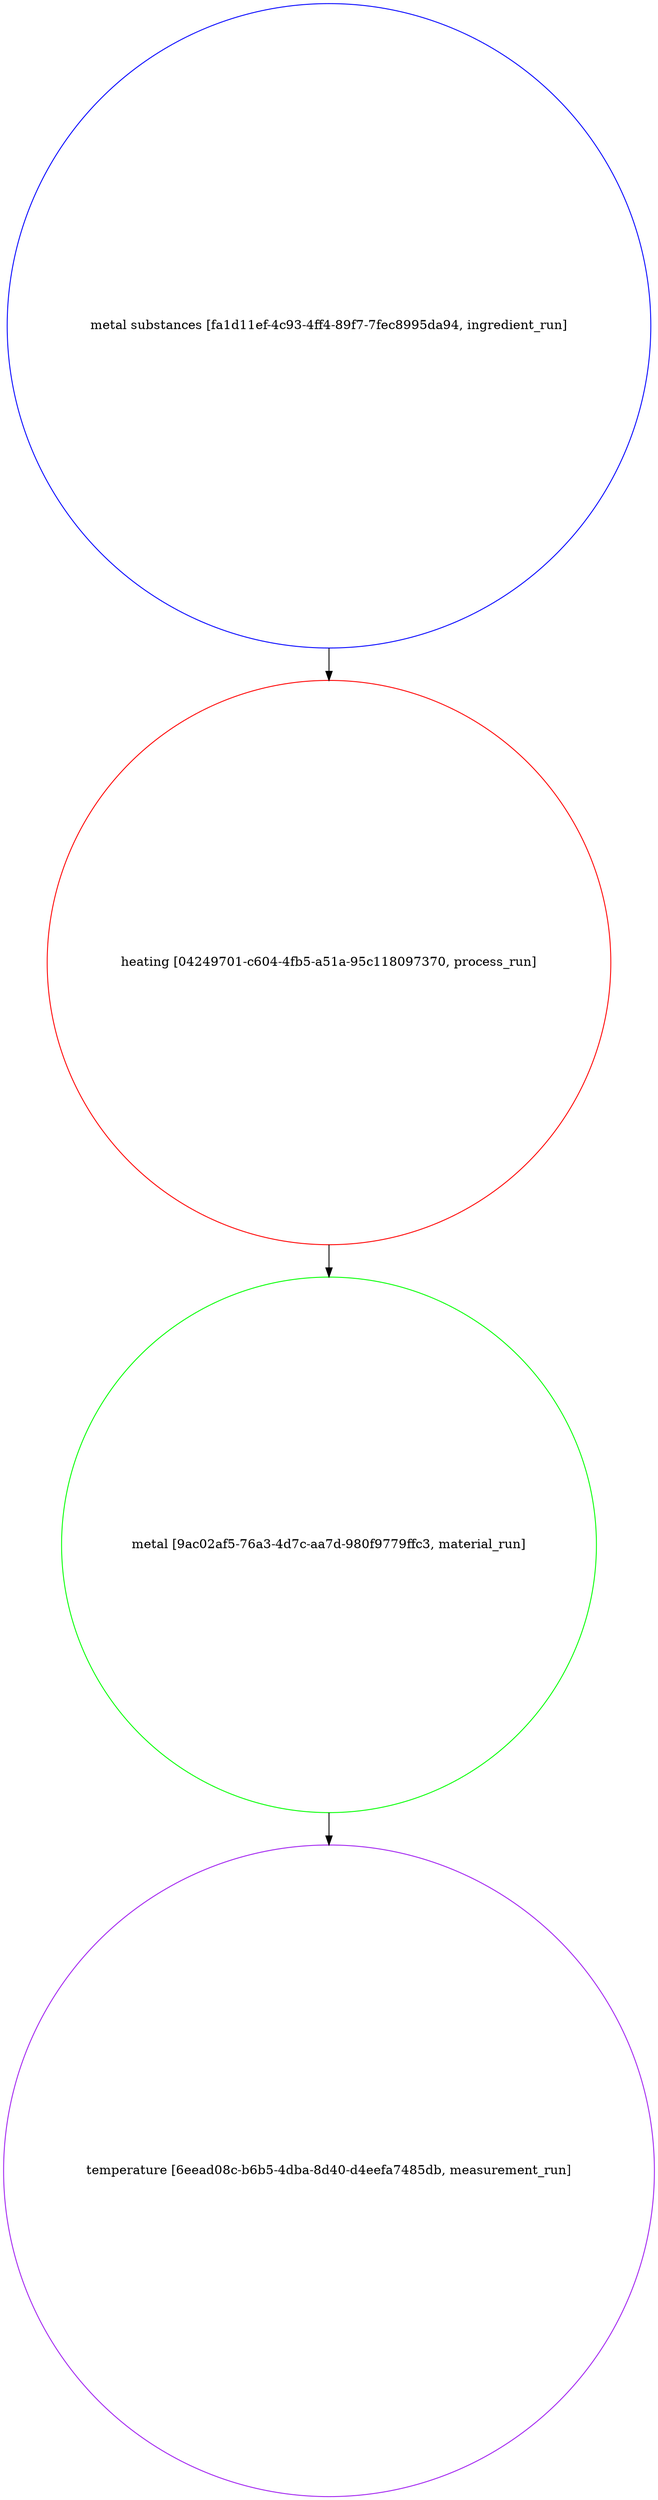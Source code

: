 strict digraph "ce721c8d-7d92-4468-abf2-47e5fec71ac1" {
	graph [bb="0,0,724.04,2770.2",
		name="ce721c8d-7d92-4468-abf2-47e5fec71ac1"
	];
	node [label="\N"];
	"metal substances [fa1d11ef-4c93-4ff4-89f7-7fec8995da94, ingredient_run]"	 [color=blue,
		height=9.9477,
		object="{\"absolute_quantity\": null, \"file_links\": [], \"labels\": [], \"mass_fraction\": null, \"material\": null, \"name\": \"metal substances\", \"\
notes\": null, \"number_fraction\": null, \"process\": {\"id\": \"04249701-c604-4fb5-a51a-95c118097370\", \"scope\": \"auto\", \"type\": \"link_\
by_uid\"}, \"spec\": {\"id\": \"62d0a95e-f644-4326-86f0-53e3fe4275c1\", \"scope\": \"auto\", \"type\": \"link_by_uid\"}, \"tags\": [], \"type\": \"ingredient_\
run\", \"uids\": {\"auto\": \"fa1d11ef-4c93-4ff4-89f7-7fec8995da94\"}, \"volume_fraction\": null}",
		pos="362.02,2412",
		shape=circle,
		type=ingredient_run,
		uuid="fa1d11ef-4c93-4ff4-89f7-7fec8995da94",
		width=9.9477];
	"heating [04249701-c604-4fb5-a51a-95c118097370, process_run]"	 [color=red,
		height=8.702,
		object="{\"conditions\": [], \"file_links\": [], \"name\": \"heating\", \"notes\": null, \"parameters\": [], \"source\": null, \"spec\": {\"id\": \"9065a24b-9a8d-4d30-b346-3c88f6ea2dce\", \"\
scope\": \"auto\", \"type\": \"link_by_uid\"}, \"tags\": [], \"type\": \"process_run\", \"uids\": {\"auto\": \"04249701-c604-4fb5-a51a-95c118097370\"}}",
		pos="362.02,1704.7",
		shape=circle,
		type=process_run,
		uuid="04249701-c604-4fb5-a51a-95c118097370",
		width=8.702];
	"metal substances [fa1d11ef-4c93-4ff4-89f7-7fec8995da94, ingredient_run]" -> "heating [04249701-c604-4fb5-a51a-95c118097370, process_run]"	 [pos="e,362.02,2018.1 362.02,2053.7 362.02,2045.2 362.02,2036.8 362.02,2028.3"];
	"metal [9ac02af5-76a3-4d7c-aa7d-980f9779ffc3, material_run]"	 [color=green,
		height=8.2687,
		object="{\"file_links\": [], \"name\": \"metal\", \"notes\": null, \"process\": {\"id\": \"04249701-c604-4fb5-a51a-95c118097370\", \"scope\": \"auto\", \"type\": \"\
link_by_uid\"}, \"sample_type\": \"unknown\", \"spec\": {\"id\": \"025ad993-8b41-4bea-b441-891632a118ae\", \"scope\": \"auto\", \"type\": \"link_by_\
uid\"}, \"tags\": [], \"type\": \"material_run\", \"uids\": {\"auto\": \"9ac02af5-76a3-4d7c-aa7d-980f9779ffc3\"}}",
		pos="362.02,1057.7",
		shape=circle,
		type=material_run,
		uuid="9ac02af5-76a3-4d7c-aa7d-980f9779ffc3",
		width=8.2687];
	"heating [04249701-c604-4fb5-a51a-95c118097370, process_run]" -> "metal [9ac02af5-76a3-4d7c-aa7d-980f9779ffc3, material_run]"	 [pos="e,362.02,1355.9 362.02,1391.1 362.02,1382.8 362.02,1374.4 362.02,1366"];
	"temperature [6eead08c-b6b5-4dba-8d40-d4eefa7485db, measurement_run]"	 [color=purple,
		height=10.056,
		object="{\"conditions\": [], \"file_links\": [], \"material\": {\"id\": \"9ac02af5-76a3-4d7c-aa7d-980f9779ffc3\", \"scope\": \"auto\", \"type\": \"link_by_\
uid\"}, \"name\": \"temperature\", \"notes\": null, \"parameters\": [], \"properties\": [], \"source\": null, \"spec\": {\"id\": \"3e86ae89-e9ab-45b4-95b7-6192f512d3e1\", \"\
scope\": \"auto\", \"type\": \"link_by_uid\"}, \"tags\": [], \"type\": \"measurement_run\", \"uids\": {\"auto\": \"6eead08c-b6b5-4dba-8d40-d4eefa7485db\"}}",
		pos="362.02,362.02",
		shape=circle,
		type=measurement_run,
		uuid="6eead08c-b6b5-4dba-8d40-d4eefa7485db",
		width=10.056];
	"metal [9ac02af5-76a3-4d7c-aa7d-980f9779ffc3, material_run]" -> "temperature [6eead08c-b6b5-4dba-8d40-d4eefa7485db, measurement_run]"	 [pos="e,362.02,724.3 362.02,759.9 362.02,751.41 362.02,742.89 362.02,734.34"];
}
